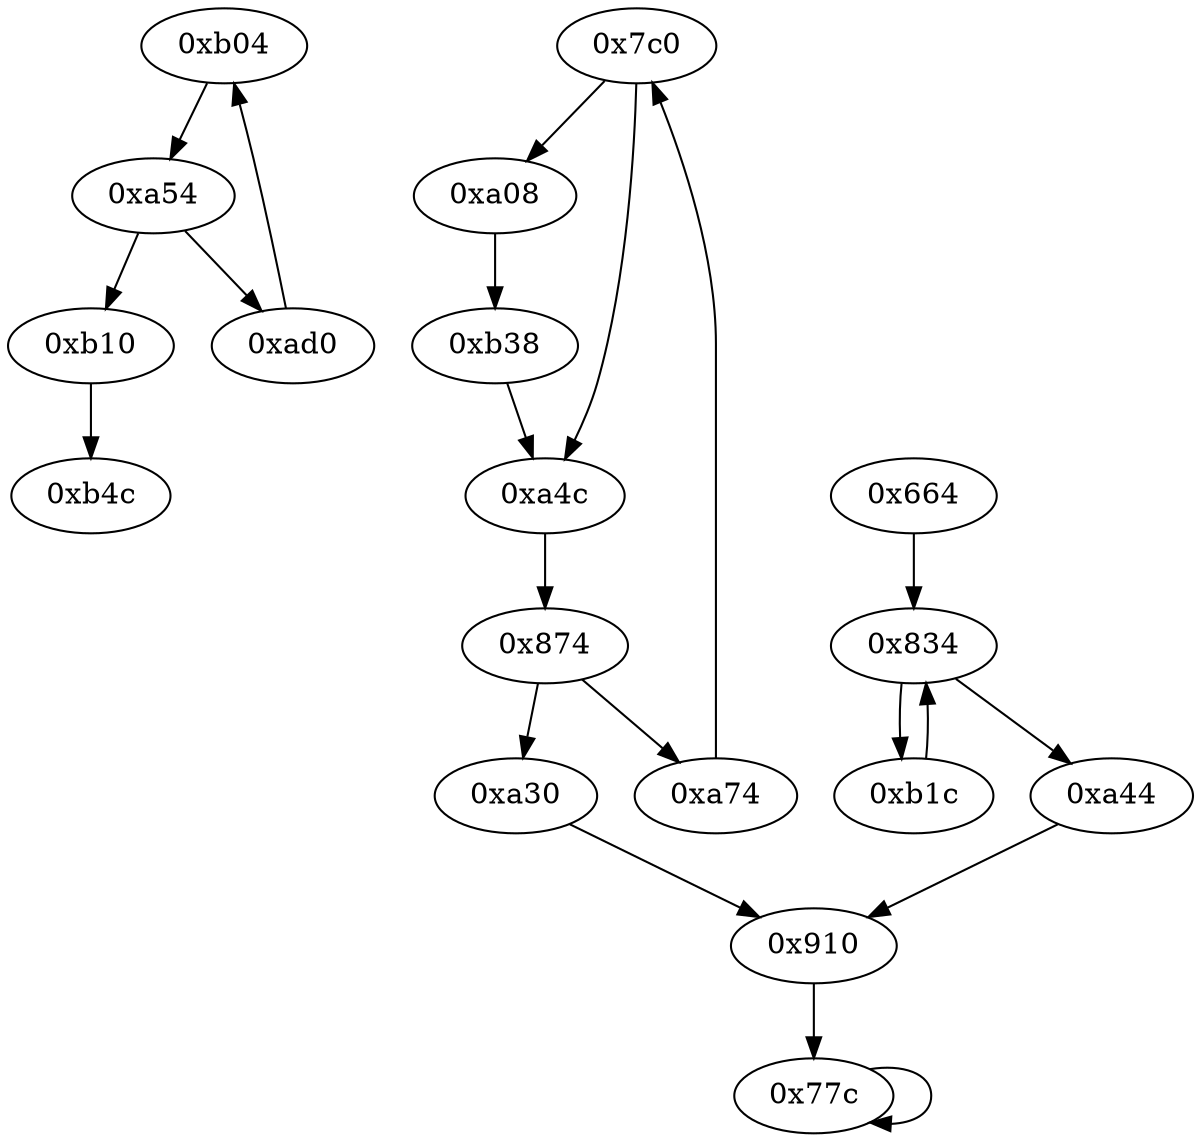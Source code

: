 digraph "" {
	graph ["edge"="{}",
		file="/Users/mark/Documents//论文//第二篇论文//2018-08-24交论文后的备份/2019/CFG/basic-algorithms/bubblesort/1636_recovered.dot",
		"graph"="{u'file': u'/Users/mark/Documents//\u8bba\u6587//\u7b2c\u4e8c\u7bc7\u8bba\u6587//2018-08-24\u4ea4\u8bba\u6587\u540e\u7684\u5907\u4efd/\
2019/CFG/basic-algorithms/bubblesort/1636_recovered.dot'}",
		"node"="{u'opcode': u''}"
	];
	"0xb04"	 [opcode="[u'ldr', u'mov', u'b']"];
	"0xa54"	 [opcode="[u'str', u'ldr', u'ldr', u'ldr', u'ldr', u'cmp', u'mov', u'b']"];
	"0xb04" -> "0xa54" [key=0];
"0x7c0" [opcode="[u'ldrb', u'ldr', u'cmp', u'ldr', u'mov', u'b']"];
"0xa08" [opcode="[u'ldr', u'ldr', u'str', u'ldr', u'b']"];
"0x7c0" -> "0xa08" [key=0];
"0xa4c" [opcode="[u'ldr', u'b']"];
"0x7c0" -> "0xa4c" [key=0];
"0xa44" [opcode="[u'ldr', u'b']"];
"0x910" [opcode="[u'str', u'ldr', u'ldr', u'and', u'ldr', u'add', u'b']"];
"0xa44" -> "0x910" [key=0];
"0xb1c" [opcode="[u'ldr', u'ldr', u'ldr', u'ldrb', u'str', u'ldr', u'b']"];
"0x834" [opcode="[u'str', u'ldr', u'ldr', u'ldr', u'cmp', u'mov', u'b']"];
"0xb1c" -> "0x834" [key=0];
"0xb10" [opcode="[u'ldr', u'ldr', u'b']"];
"0xb4c" [opcode="[u'ldr', u'ldr', u'ldr', u'ldr', u'sub', u'mov', u'sub', u'pop']"];
"0xb10" -> "0xb4c" [key=0];
"0xa74" [opcode="[u'ldr', u'add', u'str', u'ldr', u'ldr', u'str', u'ldr', u'add', u'str', u'ldr', u'add', u'str', u'ldr', u'ldr', u'str', u'ldr', \
u'ldr', u'cmp', u'mov', u'mov', u'strb', u'ldr', u'b']"];
"0xa74" -> "0x7c0" [key=0];
"0xb38" [opcode="[u'ldr', u'ldr', u'str', u'ldr', u'b']"];
"0xa08" -> "0xb38" [key=0];
"0xb38" -> "0xa4c" [key=0];
"0xa54" -> "0xb10" [key=0];
"0xad0" [opcode="[u'ldr', u'ldr', u'ldr', u'bl', u'ldr', u'sub', u'add', u'str', u'ldr', u'b']"];
"0xa54" -> "0xad0" [key=0];
"0x874" [opcode="[u'str', u'ldr', u'ldr', u'ldr', u'ldr', u'cmp', u'mov', u'b']"];
"0x874" -> "0xa74" [key=0];
"0xa30" [opcode="[u'ldr', u'sub', u'str', u'ldr', u'b']"];
"0x874" -> "0xa30" [key=0];
"0xa4c" -> "0x874" [key=0];
"0xa30" -> "0x910" [key=0];
"0x77c" [opcode="[u'ldr', u'cmp', u'mov', u'mov', u'b']"];
"0x910" -> "0x77c" [key=0];
"0x664" [opcode="[u'push', u'add', u'sub', u'mov', u'ldr', u'str', u'sub', u'ldr', u'ldr', u'str', u'sub', u'str', u'sub', u'str', u'ldr', u'ldr', \
u'str', u'ldr', u'str', u'ldr', u'str', u'ldr', u'str', u'ldr', u'ldr', u'add', u'str', u'ldr', u'add', u'str', u'b']"];
"0x664" -> "0x834" [key=0];
"0x77c" -> "0x77c" [key=0];
"0x834" -> "0xa44" [key=0];
"0x834" -> "0xb1c" [key=0];
"0xad0" -> "0xb04" [key=0];
}
